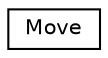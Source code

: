 digraph "Graphical Class Hierarchy"
{
  edge [fontname="Helvetica",fontsize="10",labelfontname="Helvetica",labelfontsize="10"];
  node [fontname="Helvetica",fontsize="10",shape=record];
  rankdir="LR";
  Node0 [label="Move",height=0.2,width=0.4,color="black", fillcolor="white", style="filled",URL="$structMove.html",tooltip="Reordering move record. "];
}

